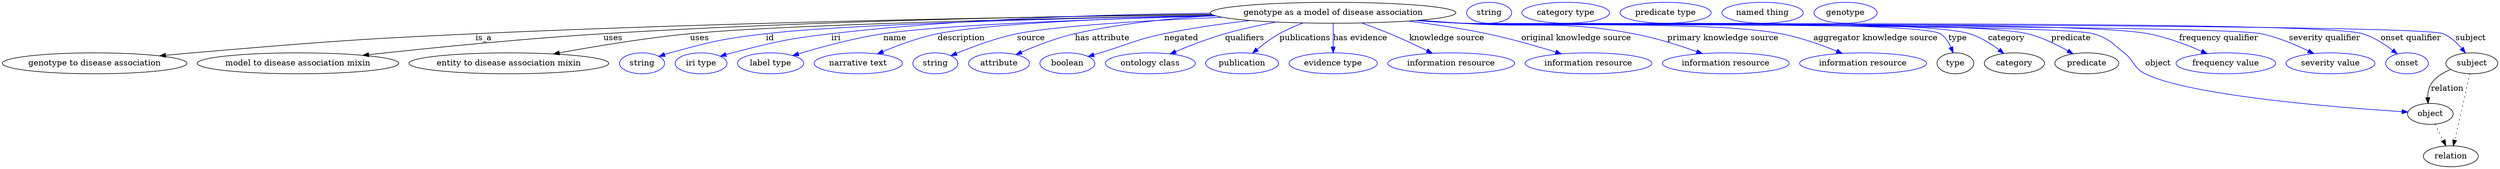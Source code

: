 digraph {
	graph [bb="0,0,4267.1,283"];
	node [label="\N"];
	"genotype as a model of disease association"	[height=0.5,
		label="genotype as a model of disease association",
		pos="2274.9,265",
		width=5.8314];
	"genotype to disease association"	[height=0.5,
		pos="157.94,178",
		width=4.3871];
	"genotype as a model of disease association" -> "genotype to disease association"	[label=is_a,
		lp="823.94,221.5",
		pos="e,269.28,190.86 2068,261.93 1784.2,258.42 1258.2,249.59 809.94,229 594.11,219.08 540.22,214.28 324.94,196 310.17,194.75 294.68,193.32 \
279.33,191.84"];
	"model to disease association mixin"	[height=0.5,
		pos="505.94,178",
		width=4.7843];
	"genotype as a model of disease association" -> "model to disease association mixin"	[label=uses,
		lp="1045.4,221.5",
		pos="e,616.97,191.8 2067,262.43 1819.4,259.57 1393.7,251.53 1028.9,229 890.91,220.47 732.94,204.51 627.05,192.91"];
	"entity to disease association mixin"	[height=0.5,
		pos="866.94,178",
		width=4.7482];
	"genotype as a model of disease association" -> "entity to disease association mixin"	[label=uses,
		lp="1192.4,221.5",
		pos="e,943.09,194.13 2071,260.64 1802.2,255.67 1343.6,245.16 1175.9,229 1100.2,221.7 1014.9,207.44 953.18,196.01"];
	id	[color=blue,
		height=0.5,
		label=string,
		pos="1093.9,178",
		width=1.0652];
	"genotype as a model of disease association" -> id	[color=blue,
		label=id,
		lp="1312.9,221.5",
		pos="e,1122.9,190.01 2071.4,260.53 1831.8,255.77 1448.6,245.82 1305.9,229 1232.1,220.3 1213.6,215.79 1141.9,196 1138.8,195.14 1135.6,\
194.18 1132.4,193.17",
		style=solid];
	iri	[color=blue,
		height=0.5,
		label="iri type",
		pos="1194.9,178",
		width=1.2277];
	"genotype as a model of disease association" -> iri	[color=blue,
		label=iri,
		lp="1424.9,221.5",
		pos="e,1227.8,190.21 2064.9,264.32 1890.7,262.46 1637,254.82 1416.9,229 1340.9,220.08 1322.1,215.05 1247.9,196 1244.6,195.13 1241.1,194.17 \
1237.6,193.16",
		style=solid];
	name	[color=blue,
		height=0.5,
		label="label type",
		pos="1313.9,178",
		width=1.5707];
	"genotype as a model of disease association" -> name	[color=blue,
		label=name,
		lp="1525.9,221.5",
		pos="e,1352.1,191.46 2074.4,259.62 1883.9,254.6 1611.3,244.94 1505.9,229 1456.1,221.46 1400.4,206.19 1361.9,194.5",
		style=solid];
	description	[color=blue,
		height=0.5,
		label="narrative text",
		pos="1463.9,178",
		width=2.0943];
	"genotype as a model of disease association" -> description	[color=blue,
		label=description,
		lp="1639.4,221.5",
		pos="e,1496.7,194.32 2072.1,260.24 1906.5,255.91 1686.1,246.95 1598.9,229 1566.8,222.37 1532.1,209.38 1505.9,198.3",
		style=solid];
	source	[color=blue,
		height=0.5,
		label=string,
		pos="1595.9,178",
		width=1.0652];
	"genotype as a model of disease association" -> source	[color=blue,
		label=source,
		lp="1757.9,221.5",
		pos="e,1622.5,191.19 2084.5,257.36 1956.1,251.8 1798.8,242.57 1733.9,229 1698.3,221.55 1659.4,206.83 1632,195.28",
		style=solid];
	"has attribute"	[color=blue,
		height=0.5,
		label=attribute,
		pos="1703.9,178",
		width=1.4443];
	"genotype as a model of disease association" -> "has attribute"	[color=blue,
		label="has attribute",
		lp="1879.9,221.5",
		pos="e,1732.9,193.03 2072,260.29 1996.3,255.69 1910,246.58 1832.9,229 1801.4,221.8 1767.3,208.32 1742.1,197.17",
		style=solid];
	negated	[color=blue,
		height=0.5,
		label=boolean,
		pos="1820.9,178",
		width=1.2999];
	"genotype as a model of disease association" -> negated	[color=blue,
		label=negated,
		lp="2014.9,221.5",
		pos="e,1856.1,189.93 2133,251.7 2085.9,246.33 2033.4,238.92 1985.9,229 1936,218.56 1924.8,210.87 1875.9,196 1872.6,194.99 1869.2,193.95 \
1865.8,192.9",
		style=solid];
	qualifiers	[color=blue,
		height=0.5,
		label="ontology class",
		pos="1961.9,178",
		width=2.1304];
	"genotype as a model of disease association" -> qualifiers	[color=blue,
		label=qualifiers,
		lp="2123.4,221.5",
		pos="e,1995.8,194.24 2177.2,249 2148.8,243.71 2117.9,237.03 2089.9,229 2061.1,220.71 2029.7,208.5 2005.2,198.21",
		style=solid];
	publications	[color=blue,
		height=0.5,
		label=publication,
		pos="2118.9,178",
		width=1.7332];
	"genotype as a model of disease association" -> publications	[color=blue,
		label=publications,
		lp="2226.9,221.5",
		pos="e,2136.9,195.45 2223.1,247.38 2209.6,242.24 2195.4,236.05 2182.9,229 2169.5,221.42 2155.8,211.19 2144.6,201.95",
		style=solid];
	"has evidence"	[color=blue,
		height=0.5,
		label="evidence type",
		pos="2274.9,178",
		width=2.0943];
	"genotype as a model of disease association" -> "has evidence"	[color=blue,
		label="has evidence",
		lp="2321.4,221.5",
		pos="e,2274.9,196.18 2274.9,246.8 2274.9,235.16 2274.9,219.55 2274.9,206.24",
		style=solid];
	"knowledge source"	[color=blue,
		height=0.5,
		label="information resource",
		pos="2476.9,178",
		width=3.015];
	"genotype as a model of disease association" -> "knowledge source"	[color=blue,
		label="knowledge source",
		lp="2469.4,221.5",
		pos="e,2444.7,195.37 2323.6,247.48 2339.2,241.92 2356.4,235.48 2371.9,229 2393.2,220.11 2416.4,209.19 2435.6,199.83",
		style=solid];
	"original knowledge source"	[color=blue,
		height=0.5,
		label="information resource",
		pos="2711.9,178",
		width=3.015];
	"genotype as a model of disease association" -> "original knowledge source"	[color=blue,
		label="original knowledge source",
		lp="2690.9,221.5",
		pos="e,2665.5,194.37 2403.7,250.72 2446.6,245.27 2494.5,238.07 2537.9,229 2577.8,220.66 2622,207.94 2655.8,197.41",
		style=solid];
	"primary knowledge source"	[color=blue,
		height=0.5,
		label="information resource",
		pos="2946.9,178",
		width=3.015];
	"genotype as a model of disease association" -> "primary knowledge source"	[color=blue,
		label="primary knowledge source",
		lp="2941.9,221.5",
		pos="e,2906.7,194.75 2422.8,252.19 2446.6,250.39 2470.9,248.6 2493.9,247 2625,237.92 2659.8,253 2788.9,229 2825.9,222.12 2866.4,209.21 \
2897.1,198.24",
		style=solid];
	"aggregator knowledge source"	[color=blue,
		height=0.5,
		label="information resource",
		pos="3181.9,178",
		width=3.015];
	"genotype as a model of disease association" -> "aggregator knowledge source"	[color=blue,
		label="aggregator knowledge source",
		lp="3203.4,221.5",
		pos="e,3146.3,195.1 2419.2,251.88 2444.1,250.05 2469.8,248.34 2493.9,247 2615.4,240.29 2921.4,251.59 3040.9,229 3074,222.74 3109.8,209.99 \
3137,198.93",
		style=solid];
	type	[height=0.5,
		pos="3339.9,178",
		width=0.86659];
	"genotype as a model of disease association" -> type	[color=blue,
		label=type,
		lp="3343.9,221.5",
		pos="e,3335.9,196.04 2417.7,251.77 2443.1,249.92 2469.3,248.23 2493.9,247 2539.4,244.74 3275.2,253.07 3313.9,229 3322.5,223.69 3328.4,\
214.58 3332.3,205.58",
		style=solid];
	category	[height=0.5,
		pos="3440.9,178",
		width=1.4263];
	"genotype as a model of disease association" -> category	[color=blue,
		label=category,
		lp="3427.4,221.5",
		pos="e,3422.8,194.97 2417.4,251.76 2442.9,249.91 2469.2,248.22 2493.9,247 2590.5,242.26 3271.5,257.42 3363.9,229 3382.4,223.34 3400.6,\
211.87 3414.6,201.34",
		style=solid];
	predicate	[height=0.5,
		pos="3564.9,178",
		width=1.5165];
	"genotype as a model of disease association" -> predicate	[color=blue,
		label=predicate,
		lp="3537.9,221.5",
		pos="e,3541.3,194.28 2417.1,251.74 2442.7,249.88 2469.1,248.19 2493.9,247 2601.5,241.83 3358.3,254.3 3462.9,229 3487.6,223.04 3513.2,\
210.45 3532.6,199.39",
		style=solid];
	object	[height=0.5,
		pos="4151.9,91",
		width=1.0832];
	"genotype as a model of disease association" -> object	[color=blue,
		label=object,
		lp="3686.9,178",
		pos="e,4113.2,94.237 2416.8,251.72 2442.5,249.86 2469,248.17 2493.9,247 2554,244.17 3518.3,246 3575.9,229 3602.6,221.15 3607.2,213.26 \
3628.9,196 3646.7,181.93 3644.7,170.09 3664.9,160 3741.3,121.97 3995.2,101.88 4102.9,94.891",
		style=solid];
	"frequency qualifier"	[color=blue,
		height=0.5,
		label="frequency value",
		pos="3802.9,178",
		width=2.3651];
	"genotype as a model of disease association" -> "frequency qualifier"	[color=blue,
		label="frequency qualifier",
		lp="3790.9,221.5",
		pos="e,3770.8,194.68 2416.8,251.69 2442.5,249.84 2469,248.16 2493.9,247 2624.5,240.94 3541.5,253.35 3669.9,229 3701.6,222.99 3735.7,210.07 \
3761.4,198.87",
		style=solid];
	"severity qualifier"	[color=blue,
		height=0.5,
		label="severity value",
		pos="3981.9,178",
		width=2.1123];
	"genotype as a model of disease association" -> "severity qualifier"	[color=blue,
		label="severity qualifier",
		lp="3971.9,221.5",
		pos="e,3953.1,194.82 2416.5,251.67 2442.3,249.81 2468.9,248.14 2493.9,247 2569.9,243.55 3788.5,244.52 3862.9,229 3891.3,223.09 3921.3,\
210.41 3944.1,199.3",
		style=solid];
	"onset qualifier"	[color=blue,
		height=0.5,
		label=onset,
		pos="4111.9,178",
		width=1.011];
	"genotype as a model of disease association" -> "onset qualifier"	[color=blue,
		label="onset qualifier",
		lp="4119.4,221.5",
		pos="e,4095.3,194.29 2416.2,251.66 2442.1,249.79 2468.8,248.12 2493.9,247 2579.6,243.18 3955,254.32 4036.9,229 4055.4,223.3 4073.5,211.48 \
4087.3,200.76",
		style=solid];
	subject	[height=0.5,
		pos="4222.9,178",
		width=1.2277];
	"genotype as a model of disease association" -> subject	[color=blue,
		label=subject,
		lp="4221.9,221.5",
		pos="e,4212.2,195.88 2415.9,251.66 2441.9,249.79 2468.7,248.11 2493.9,247 2540.6,244.94 4132.1,247.54 4174.9,229 4187.2,223.7 4197.8,\
213.6 4206,203.86",
		style=solid];
	association_type	[color=blue,
		height=0.5,
		label=string,
		pos="2540.9,265",
		width=1.0652];
	association_category	[color=blue,
		height=0.5,
		label="category type",
		pos="2671.9,265",
		width=2.0762];
	"genotype to disease association_predicate"	[color=blue,
		height=0.5,
		label="predicate type",
		pos="2842.9,265",
		width=2.1665];
	relation	[height=0.5,
		pos="4186.9,18",
		width=1.2999];
	object -> relation	[pos="e,4178.5,36.198 4160.2,73.174 4164.3,64.896 4169.3,54.723 4173.9,45.438",
		style=dotted];
	"genotype to disease association_object"	[color=blue,
		height=0.5,
		label="named thing",
		pos="3008.9,265",
		width=1.9318];
	subject -> object	[label=relation,
		lp="4180.9,134.5",
		pos="e,4148.1,109.01 4186.6,167.42 4173.7,162.12 4160.6,154.06 4152.9,142 4148.7,135.26 4147.3,126.93 4147.4,119.01"];
	subject -> relation	[pos="e,4191.1,36.005 4219.3,160.05 4214.8,139.44 4207,103.63 4199.9,73 4197.9,64.183 4195.6,54.574 4193.5,45.938",
		style=dotted];
	"genotype as a model of disease association_subject"	[color=blue,
		height=0.5,
		label=genotype,
		pos="3149.9,265",
		width=1.4985];
}
